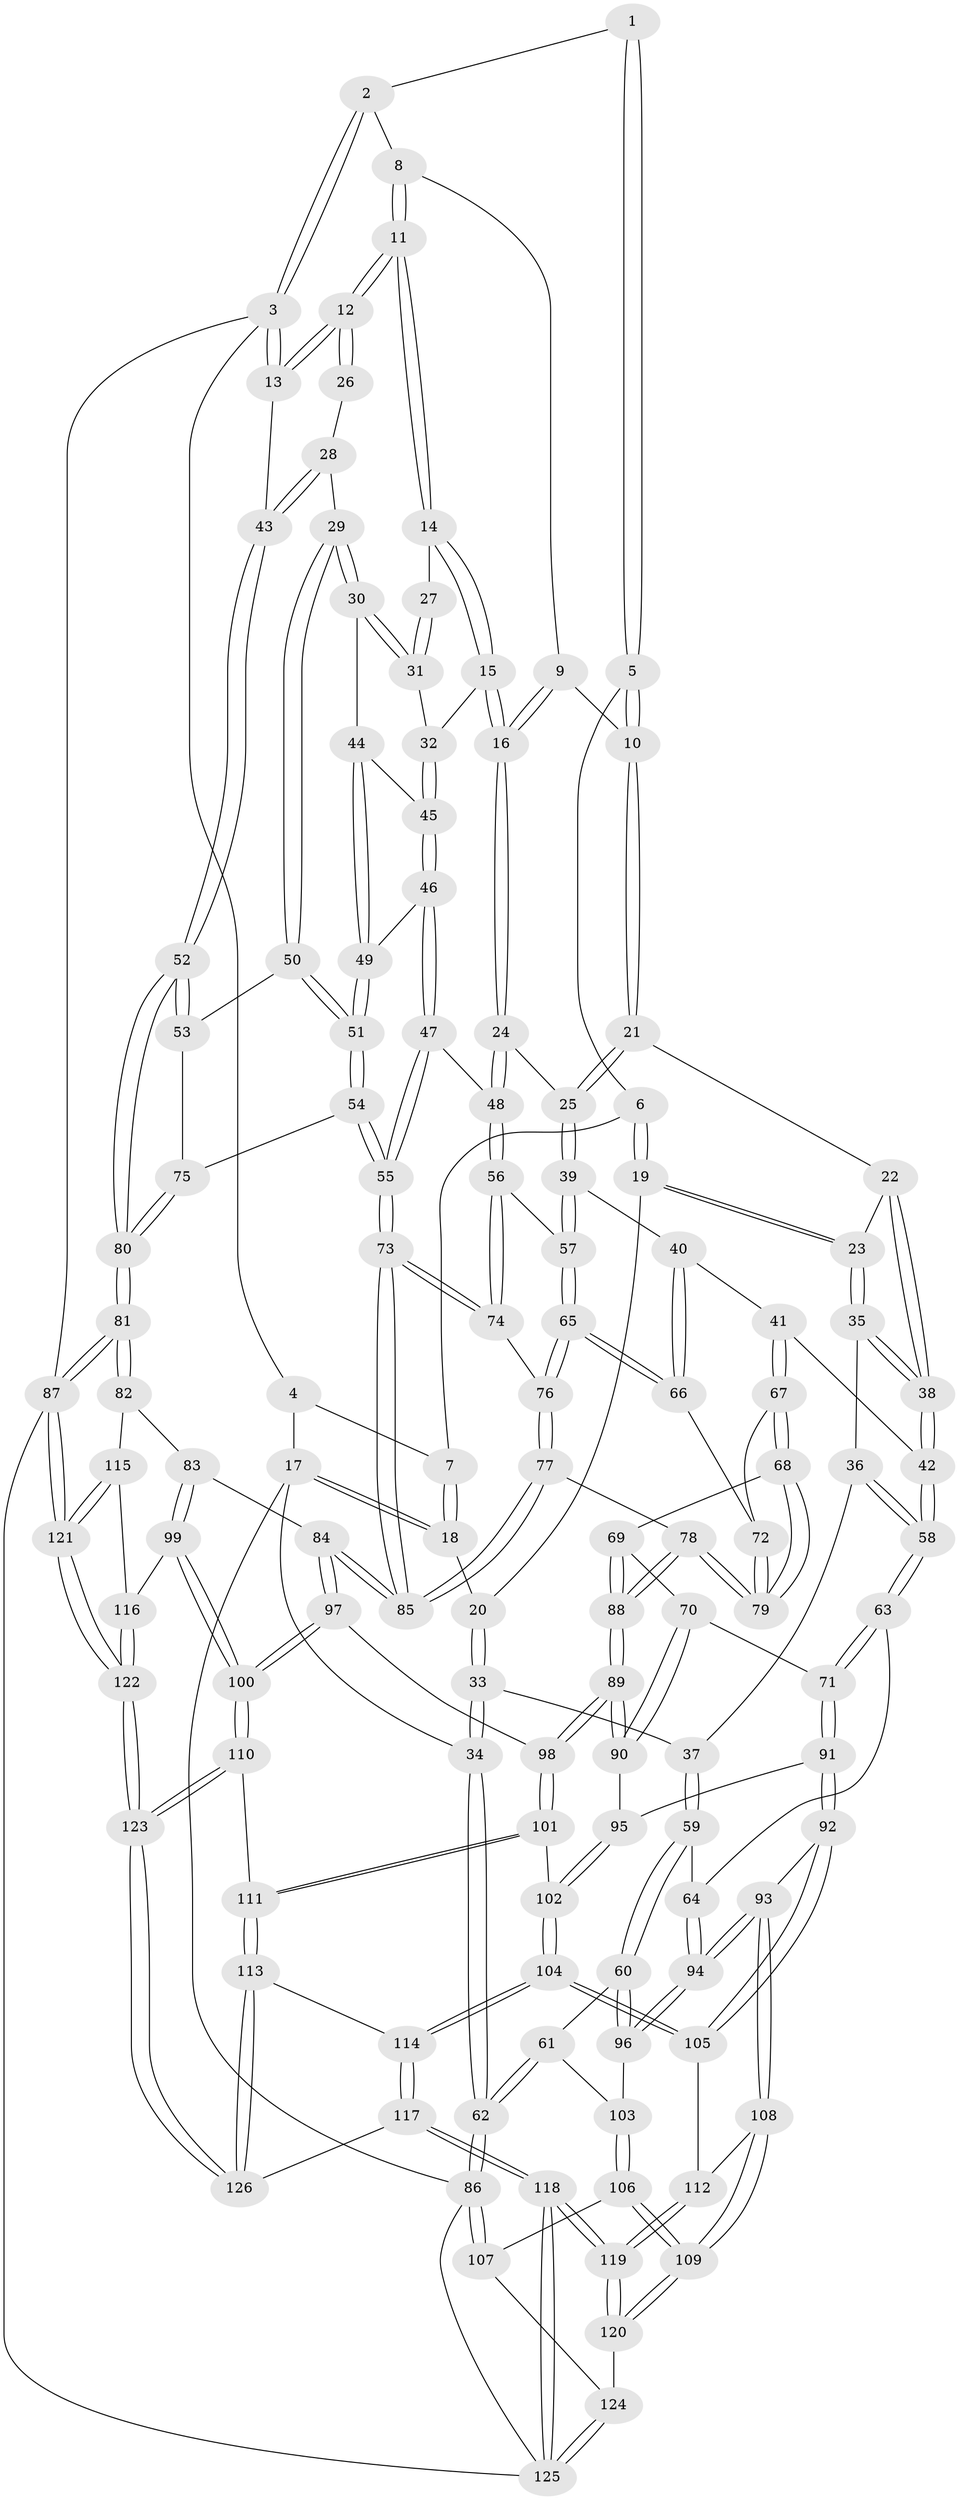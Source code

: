 // Generated by graph-tools (version 1.1) at 2025/59/03/09/25 04:59:50]
// undirected, 126 vertices, 311 edges
graph export_dot {
graph [start="1"]
  node [color=gray90,style=filled];
  1 [pos="+0.28930726451688005+0"];
  2 [pos="+0.6386730232344109+0"];
  3 [pos="+1+0"];
  4 [pos="+0.11682114884205001+0"];
  5 [pos="+0.306873918699549+0"];
  6 [pos="+0.23425328907487136+0.08812531396328255"];
  7 [pos="+0.08447162111518267+0.04360436583176062"];
  8 [pos="+0.6395367537999164+0"];
  9 [pos="+0.6393100171244167+0"];
  10 [pos="+0.46075485176634134+0.14965999079360656"];
  11 [pos="+0.8598889334894023+0.08500255489804721"];
  12 [pos="+1+0"];
  13 [pos="+1+0"];
  14 [pos="+0.792913184610464+0.18572802950690687"];
  15 [pos="+0.7175674324731355+0.20917960132232874"];
  16 [pos="+0.7167387601087828+0.20913583434908525"];
  17 [pos="+0+0.22833100508628398"];
  18 [pos="+0.05347213837029851+0.09603027197660373"];
  19 [pos="+0.22261523793421487+0.1962240450543548"];
  20 [pos="+0.19327522044237236+0.2041658968143675"];
  21 [pos="+0.4615550083706985+0.1842254412776687"];
  22 [pos="+0.44526654251797076+0.19730297119701337"];
  23 [pos="+0.2588571614473293+0.2171183346017075"];
  24 [pos="+0.6355061074316758+0.26091611726800096"];
  25 [pos="+0.6315707903422187+0.2617576944325764"];
  26 [pos="+0.9073044068995701+0.22336348404031703"];
  27 [pos="+0.8637354730787451+0.2210430870789739"];
  28 [pos="+0.9687930773856908+0.29098065325524325"];
  29 [pos="+0.9236375886771918+0.3317724646338627"];
  30 [pos="+0.8840731779791594+0.32921410500685916"];
  31 [pos="+0.875896288460277+0.3050679134602134"];
  32 [pos="+0.7795280706933746+0.2980845048233036"];
  33 [pos="+0.11884342654408908+0.27167219018878946"];
  34 [pos="+0+0.29704877782833705"];
  35 [pos="+0.2699953886610475+0.296691855139194"];
  36 [pos="+0.26420643502899244+0.35521431168679113"];
  37 [pos="+0.1647485223405601+0.38456865954693"];
  38 [pos="+0.4132531487216147+0.3420823066626474"];
  39 [pos="+0.582570043669966+0.3686822824956726"];
  40 [pos="+0.5787309524138231+0.37058837627899854"];
  41 [pos="+0.41767889917306505+0.37747316672512155"];
  42 [pos="+0.4127190054287629+0.37371274640057134"];
  43 [pos="+1+0.3047436184975389"];
  44 [pos="+0.8792774864175148+0.3334622197052676"];
  45 [pos="+0.7895970308161917+0.3159986193724483"];
  46 [pos="+0.7977151109157368+0.3596494844654953"];
  47 [pos="+0.7815473489827197+0.40843534656373737"];
  48 [pos="+0.7233202268763076+0.4075610383690359"];
  49 [pos="+0.8640864858391485+0.36492978009190086"];
  50 [pos="+0.9400884457639888+0.39178805243637316"];
  51 [pos="+0.8753603815386753+0.44412285892976266"];
  52 [pos="+1+0.42357447606473636"];
  53 [pos="+1+0.4107467229740307"];
  54 [pos="+0.8611809975900162+0.4755266520671416"];
  55 [pos="+0.8510729104604216+0.47967846958729615"];
  56 [pos="+0.6970367287868379+0.4593865026863355"];
  57 [pos="+0.6275820783515631+0.4772628522613046"];
  58 [pos="+0.3209460836553441+0.4217592425254898"];
  59 [pos="+0.11253929259485733+0.527281417911432"];
  60 [pos="+0.06389242562279143+0.5520677338739002"];
  61 [pos="+0+0.5615610828590691"];
  62 [pos="+0+0.5634571688365088"];
  63 [pos="+0.29212432025810325+0.523386111970202"];
  64 [pos="+0.2763411757797006+0.5279387802228823"];
  65 [pos="+0.6125853914155447+0.5110406451064928"];
  66 [pos="+0.5241220678043167+0.43949098184105834"];
  67 [pos="+0.4611417710146389+0.4608713674325721"];
  68 [pos="+0.4216243308525344+0.517815814020026"];
  69 [pos="+0.3932699324048238+0.5399178259060898"];
  70 [pos="+0.3714906998214001+0.5497219488682535"];
  71 [pos="+0.3269149341461526+0.5428363841478346"];
  72 [pos="+0.4929070685972881+0.4667698764133847"];
  73 [pos="+0.8001176719711659+0.5547352377377938"];
  74 [pos="+0.7417983636687303+0.5092557499202297"];
  75 [pos="+0.8755123645351726+0.4804886682566735"];
  76 [pos="+0.5968605628050434+0.5566513235639632"];
  77 [pos="+0.5943037804964986+0.5623426337012785"];
  78 [pos="+0.5789801096700494+0.5768439631276717"];
  79 [pos="+0.574598951292585+0.5727251849030257"];
  80 [pos="+1+0.650327024617363"];
  81 [pos="+1+0.7101709003579081"];
  82 [pos="+1+0.7298456002993509"];
  83 [pos="+0.8166264422301408+0.620906375096152"];
  84 [pos="+0.8014132064475962+0.6092629344117664"];
  85 [pos="+0.7959500376102978+0.5862028188071629"];
  86 [pos="+0+0.7477582075723772"];
  87 [pos="+1+1"];
  88 [pos="+0.5681217339896494+0.6157578691631919"];
  89 [pos="+0.5631455356805638+0.6569913824136747"];
  90 [pos="+0.4400326343705307+0.6538164412389229"];
  91 [pos="+0.3407222336760562+0.7133819139063271"];
  92 [pos="+0.3094174802768882+0.7359748685634345"];
  93 [pos="+0.2683777539973829+0.7390997967042603"];
  94 [pos="+0.2555646768025427+0.7286105332837141"];
  95 [pos="+0.38304460584529265+0.7072343334662867"];
  96 [pos="+0.21922053286499177+0.7166195824141586"];
  97 [pos="+0.6778921920406317+0.718449659613704"];
  98 [pos="+0.5822686283646045+0.698522485481694"];
  99 [pos="+0.780684496207988+0.8486492891119057"];
  100 [pos="+0.7678355067297046+0.8497591130417502"];
  101 [pos="+0.5320817429784955+0.8006549738627675"];
  102 [pos="+0.48015431465654196+0.8143336226729114"];
  103 [pos="+0.14056017915594882+0.7692457301536555"];
  104 [pos="+0.4225988449728254+0.8606135105138935"];
  105 [pos="+0.38993845230449614+0.8602711634370236"];
  106 [pos="+0.13116227665271482+0.7937648828373043"];
  107 [pos="+0+0.7962694078589572"];
  108 [pos="+0.23068640468356727+0.8588887084216187"];
  109 [pos="+0.19240696031722865+0.9016420871538764"];
  110 [pos="+0.7366152715430767+0.8821972158264869"];
  111 [pos="+0.6029389318098234+0.9132965257008582"];
  112 [pos="+0.3799083716827751+0.8669336657472332"];
  113 [pos="+0.5787912874306278+0.9747209200285378"];
  114 [pos="+0.42867427481618625+0.8789604971013699"];
  115 [pos="+0.8360163504919154+0.8515725644867571"];
  116 [pos="+0.8359341632027989+0.8515821065309794"];
  117 [pos="+0.48057961733182575+1"];
  118 [pos="+0.2298517969676804+1"];
  119 [pos="+0.23191874492243497+1"];
  120 [pos="+0.19100693353401885+0.9061449400728379"];
  121 [pos="+1+1"];
  122 [pos="+0.796966571590637+1"];
  123 [pos="+0.7643410618631864+1"];
  124 [pos="+0.002704540730749402+0.8714786045445381"];
  125 [pos="+0.19649950790510867+1"];
  126 [pos="+0.5183401277853542+1"];
  1 -- 2;
  1 -- 5;
  1 -- 5;
  2 -- 3;
  2 -- 3;
  2 -- 8;
  3 -- 4;
  3 -- 13;
  3 -- 13;
  3 -- 87;
  4 -- 7;
  4 -- 17;
  5 -- 6;
  5 -- 10;
  5 -- 10;
  6 -- 7;
  6 -- 19;
  6 -- 19;
  7 -- 18;
  7 -- 18;
  8 -- 9;
  8 -- 11;
  8 -- 11;
  9 -- 10;
  9 -- 16;
  9 -- 16;
  10 -- 21;
  10 -- 21;
  11 -- 12;
  11 -- 12;
  11 -- 14;
  11 -- 14;
  12 -- 13;
  12 -- 13;
  12 -- 26;
  12 -- 26;
  13 -- 43;
  14 -- 15;
  14 -- 15;
  14 -- 27;
  15 -- 16;
  15 -- 16;
  15 -- 32;
  16 -- 24;
  16 -- 24;
  17 -- 18;
  17 -- 18;
  17 -- 34;
  17 -- 86;
  18 -- 20;
  19 -- 20;
  19 -- 23;
  19 -- 23;
  20 -- 33;
  20 -- 33;
  21 -- 22;
  21 -- 25;
  21 -- 25;
  22 -- 23;
  22 -- 38;
  22 -- 38;
  23 -- 35;
  23 -- 35;
  24 -- 25;
  24 -- 48;
  24 -- 48;
  25 -- 39;
  25 -- 39;
  26 -- 28;
  27 -- 31;
  27 -- 31;
  28 -- 29;
  28 -- 43;
  28 -- 43;
  29 -- 30;
  29 -- 30;
  29 -- 50;
  29 -- 50;
  30 -- 31;
  30 -- 31;
  30 -- 44;
  31 -- 32;
  32 -- 45;
  32 -- 45;
  33 -- 34;
  33 -- 34;
  33 -- 37;
  34 -- 62;
  34 -- 62;
  35 -- 36;
  35 -- 38;
  35 -- 38;
  36 -- 37;
  36 -- 58;
  36 -- 58;
  37 -- 59;
  37 -- 59;
  38 -- 42;
  38 -- 42;
  39 -- 40;
  39 -- 57;
  39 -- 57;
  40 -- 41;
  40 -- 66;
  40 -- 66;
  41 -- 42;
  41 -- 67;
  41 -- 67;
  42 -- 58;
  42 -- 58;
  43 -- 52;
  43 -- 52;
  44 -- 45;
  44 -- 49;
  44 -- 49;
  45 -- 46;
  45 -- 46;
  46 -- 47;
  46 -- 47;
  46 -- 49;
  47 -- 48;
  47 -- 55;
  47 -- 55;
  48 -- 56;
  48 -- 56;
  49 -- 51;
  49 -- 51;
  50 -- 51;
  50 -- 51;
  50 -- 53;
  51 -- 54;
  51 -- 54;
  52 -- 53;
  52 -- 53;
  52 -- 80;
  52 -- 80;
  53 -- 75;
  54 -- 55;
  54 -- 55;
  54 -- 75;
  55 -- 73;
  55 -- 73;
  56 -- 57;
  56 -- 74;
  56 -- 74;
  57 -- 65;
  57 -- 65;
  58 -- 63;
  58 -- 63;
  59 -- 60;
  59 -- 60;
  59 -- 64;
  60 -- 61;
  60 -- 96;
  60 -- 96;
  61 -- 62;
  61 -- 62;
  61 -- 103;
  62 -- 86;
  62 -- 86;
  63 -- 64;
  63 -- 71;
  63 -- 71;
  64 -- 94;
  64 -- 94;
  65 -- 66;
  65 -- 66;
  65 -- 76;
  65 -- 76;
  66 -- 72;
  67 -- 68;
  67 -- 68;
  67 -- 72;
  68 -- 69;
  68 -- 79;
  68 -- 79;
  69 -- 70;
  69 -- 88;
  69 -- 88;
  70 -- 71;
  70 -- 90;
  70 -- 90;
  71 -- 91;
  71 -- 91;
  72 -- 79;
  72 -- 79;
  73 -- 74;
  73 -- 74;
  73 -- 85;
  73 -- 85;
  74 -- 76;
  75 -- 80;
  75 -- 80;
  76 -- 77;
  76 -- 77;
  77 -- 78;
  77 -- 85;
  77 -- 85;
  78 -- 79;
  78 -- 79;
  78 -- 88;
  78 -- 88;
  80 -- 81;
  80 -- 81;
  81 -- 82;
  81 -- 82;
  81 -- 87;
  81 -- 87;
  82 -- 83;
  82 -- 115;
  83 -- 84;
  83 -- 99;
  83 -- 99;
  84 -- 85;
  84 -- 85;
  84 -- 97;
  84 -- 97;
  86 -- 107;
  86 -- 107;
  86 -- 125;
  87 -- 121;
  87 -- 121;
  87 -- 125;
  88 -- 89;
  88 -- 89;
  89 -- 90;
  89 -- 90;
  89 -- 98;
  89 -- 98;
  90 -- 95;
  91 -- 92;
  91 -- 92;
  91 -- 95;
  92 -- 93;
  92 -- 105;
  92 -- 105;
  93 -- 94;
  93 -- 94;
  93 -- 108;
  93 -- 108;
  94 -- 96;
  94 -- 96;
  95 -- 102;
  95 -- 102;
  96 -- 103;
  97 -- 98;
  97 -- 100;
  97 -- 100;
  98 -- 101;
  98 -- 101;
  99 -- 100;
  99 -- 100;
  99 -- 116;
  100 -- 110;
  100 -- 110;
  101 -- 102;
  101 -- 111;
  101 -- 111;
  102 -- 104;
  102 -- 104;
  103 -- 106;
  103 -- 106;
  104 -- 105;
  104 -- 105;
  104 -- 114;
  104 -- 114;
  105 -- 112;
  106 -- 107;
  106 -- 109;
  106 -- 109;
  107 -- 124;
  108 -- 109;
  108 -- 109;
  108 -- 112;
  109 -- 120;
  109 -- 120;
  110 -- 111;
  110 -- 123;
  110 -- 123;
  111 -- 113;
  111 -- 113;
  112 -- 119;
  112 -- 119;
  113 -- 114;
  113 -- 126;
  113 -- 126;
  114 -- 117;
  114 -- 117;
  115 -- 116;
  115 -- 121;
  115 -- 121;
  116 -- 122;
  116 -- 122;
  117 -- 118;
  117 -- 118;
  117 -- 126;
  118 -- 119;
  118 -- 119;
  118 -- 125;
  118 -- 125;
  119 -- 120;
  119 -- 120;
  120 -- 124;
  121 -- 122;
  121 -- 122;
  122 -- 123;
  122 -- 123;
  123 -- 126;
  123 -- 126;
  124 -- 125;
  124 -- 125;
}
